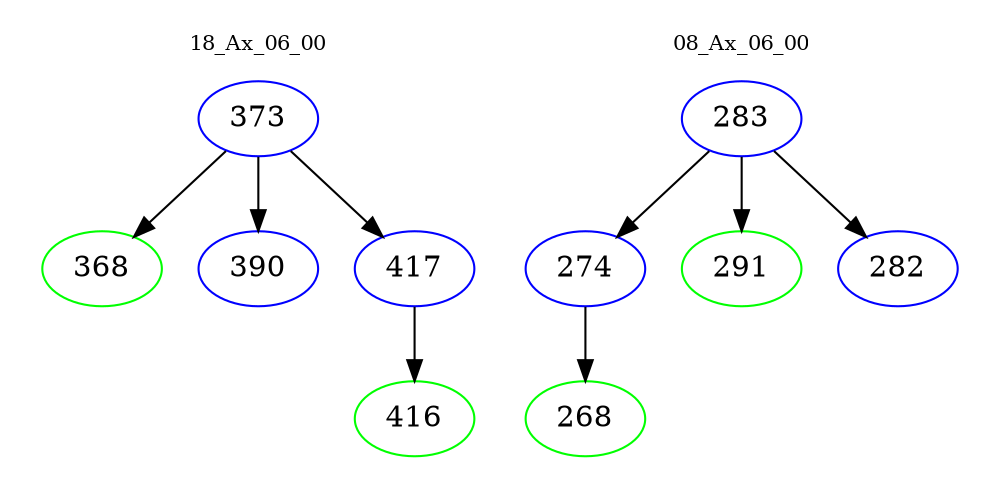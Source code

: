 digraph{
subgraph cluster_0 {
color = white
label = "18_Ax_06_00";
fontsize=10;
T0_373 [label="373", color="blue"]
T0_373 -> T0_368 [color="black"]
T0_368 [label="368", color="green"]
T0_373 -> T0_390 [color="black"]
T0_390 [label="390", color="blue"]
T0_373 -> T0_417 [color="black"]
T0_417 [label="417", color="blue"]
T0_417 -> T0_416 [color="black"]
T0_416 [label="416", color="green"]
}
subgraph cluster_1 {
color = white
label = "08_Ax_06_00";
fontsize=10;
T1_283 [label="283", color="blue"]
T1_283 -> T1_274 [color="black"]
T1_274 [label="274", color="blue"]
T1_274 -> T1_268 [color="black"]
T1_268 [label="268", color="green"]
T1_283 -> T1_291 [color="black"]
T1_291 [label="291", color="green"]
T1_283 -> T1_282 [color="black"]
T1_282 [label="282", color="blue"]
}
}
